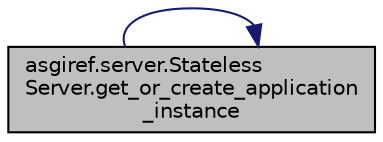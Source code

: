 digraph "asgiref.server.StatelessServer.get_or_create_application_instance"
{
 // LATEX_PDF_SIZE
  edge [fontname="Helvetica",fontsize="10",labelfontname="Helvetica",labelfontsize="10"];
  node [fontname="Helvetica",fontsize="10",shape=record];
  rankdir="RL";
  Node1 [label="asgiref.server.Stateless\lServer.get_or_create_application\l_instance",height=0.2,width=0.4,color="black", fillcolor="grey75", style="filled", fontcolor="black",tooltip="Application instance management."];
  Node1 -> Node1 [dir="back",color="midnightblue",fontsize="10",style="solid",fontname="Helvetica"];
}
